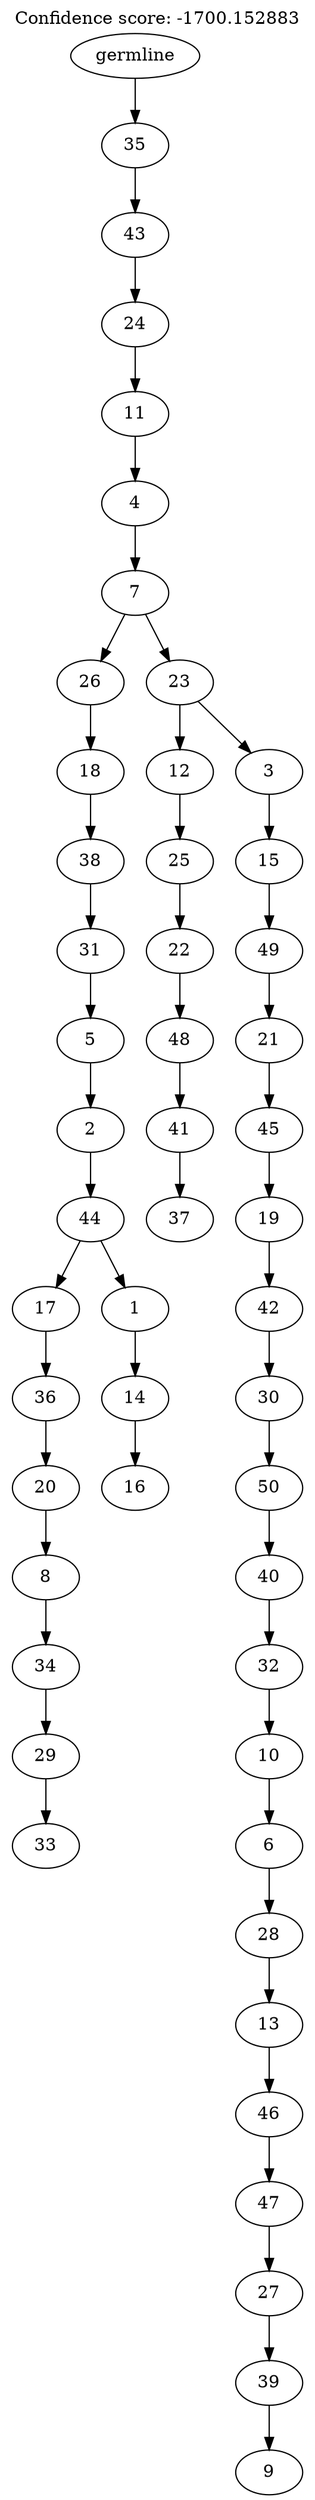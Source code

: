 digraph g {
	"49" -> "50";
	"50" [label="33"];
	"48" -> "49";
	"49" [label="29"];
	"47" -> "48";
	"48" [label="34"];
	"46" -> "47";
	"47" [label="8"];
	"45" -> "46";
	"46" [label="20"];
	"44" -> "45";
	"45" [label="36"];
	"42" -> "43";
	"43" [label="16"];
	"41" -> "42";
	"42" [label="14"];
	"40" -> "41";
	"41" [label="1"];
	"40" -> "44";
	"44" [label="17"];
	"39" -> "40";
	"40" [label="44"];
	"38" -> "39";
	"39" [label="2"];
	"37" -> "38";
	"38" [label="5"];
	"36" -> "37";
	"37" [label="31"];
	"35" -> "36";
	"36" [label="38"];
	"34" -> "35";
	"35" [label="18"];
	"32" -> "33";
	"33" [label="37"];
	"31" -> "32";
	"32" [label="41"];
	"30" -> "31";
	"31" [label="48"];
	"29" -> "30";
	"30" [label="22"];
	"28" -> "29";
	"29" [label="25"];
	"26" -> "27";
	"27" [label="9"];
	"25" -> "26";
	"26" [label="39"];
	"24" -> "25";
	"25" [label="27"];
	"23" -> "24";
	"24" [label="47"];
	"22" -> "23";
	"23" [label="46"];
	"21" -> "22";
	"22" [label="13"];
	"20" -> "21";
	"21" [label="28"];
	"19" -> "20";
	"20" [label="6"];
	"18" -> "19";
	"19" [label="10"];
	"17" -> "18";
	"18" [label="32"];
	"16" -> "17";
	"17" [label="40"];
	"15" -> "16";
	"16" [label="50"];
	"14" -> "15";
	"15" [label="30"];
	"13" -> "14";
	"14" [label="42"];
	"12" -> "13";
	"13" [label="19"];
	"11" -> "12";
	"12" [label="45"];
	"10" -> "11";
	"11" [label="21"];
	"9" -> "10";
	"10" [label="49"];
	"8" -> "9";
	"9" [label="15"];
	"7" -> "8";
	"8" [label="3"];
	"7" -> "28";
	"28" [label="12"];
	"6" -> "7";
	"7" [label="23"];
	"6" -> "34";
	"34" [label="26"];
	"5" -> "6";
	"6" [label="7"];
	"4" -> "5";
	"5" [label="4"];
	"3" -> "4";
	"4" [label="11"];
	"2" -> "3";
	"3" [label="24"];
	"1" -> "2";
	"2" [label="43"];
	"0" -> "1";
	"1" [label="35"];
	"0" [label="germline"];
	labelloc="t";
	label="Confidence score: -1700.152883";
}
